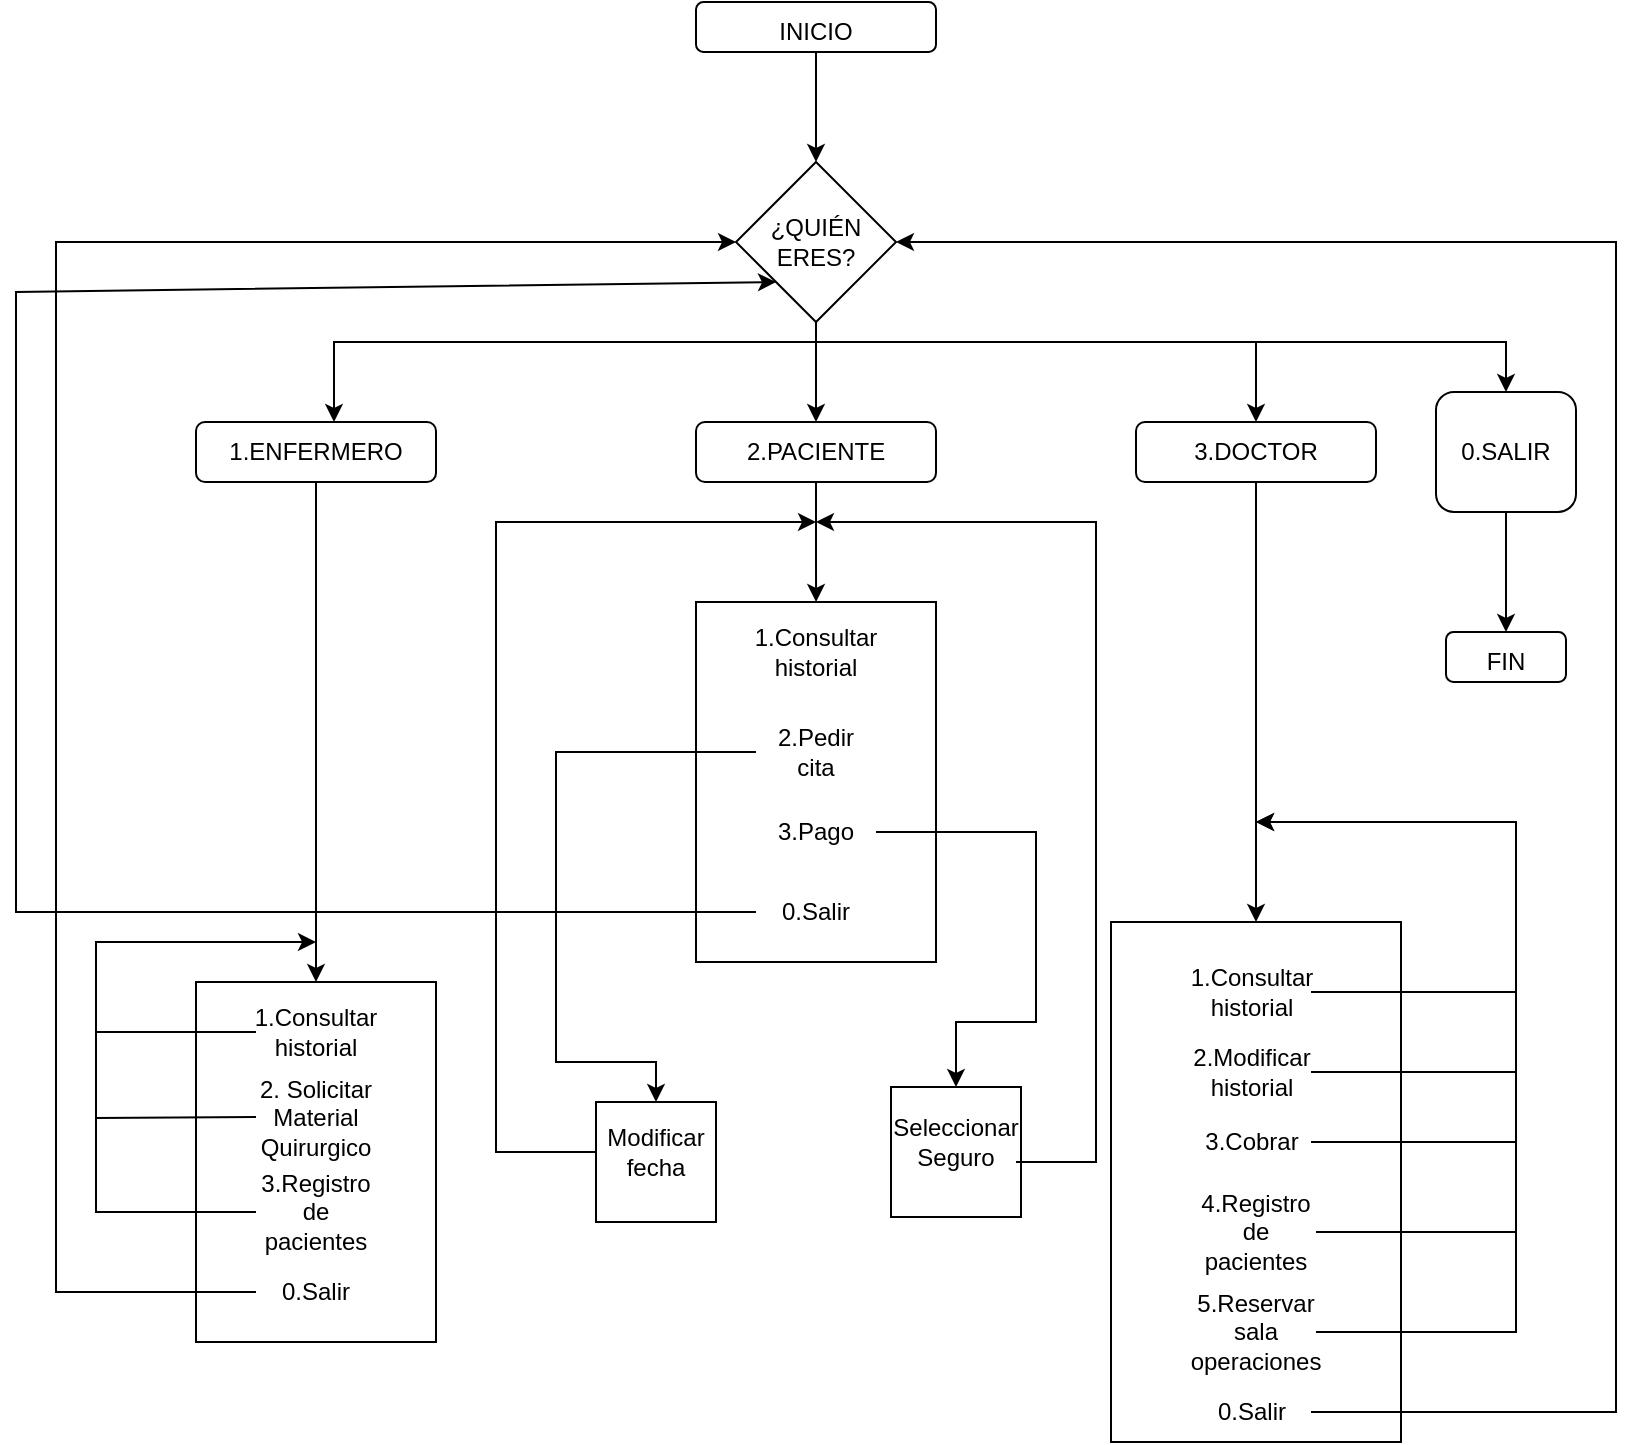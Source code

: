 <mxfile version="16.5.1" type="device"><diagram id="cNf9Y46AoSaL_wzR61jN" name="Página-1"><mxGraphModel dx="1141" dy="1762" grid="1" gridSize="10" guides="1" tooltips="1" connect="1" arrows="1" fold="1" page="1" pageScale="1" pageWidth="827" pageHeight="1169" math="0" shadow="0"><root><mxCell id="0"/><mxCell id="1" parent="0"/><mxCell id="qvpyTMmVt4Kg5VZEESr4-14" value="" style="rounded=0;whiteSpace=wrap;html=1;" vertex="1" parent="1"><mxGeometry x="350" y="250" width="120" height="180" as="geometry"/></mxCell><mxCell id="qvpyTMmVt4Kg5VZEESr4-13" value="" style="rounded=0;whiteSpace=wrap;html=1;" vertex="1" parent="1"><mxGeometry x="100" y="440" width="120" height="180" as="geometry"/></mxCell><mxCell id="qvpyTMmVt4Kg5VZEESr4-11" value="" style="rounded=0;whiteSpace=wrap;html=1;" vertex="1" parent="1"><mxGeometry x="557.5" y="410" width="145" height="260" as="geometry"/></mxCell><mxCell id="qvpyTMmVt4Kg5VZEESr4-7" value="" style="rhombus;whiteSpace=wrap;html=1;" vertex="1" parent="1"><mxGeometry x="370" y="30" width="80" height="80" as="geometry"/></mxCell><mxCell id="OWxvko6_gMH-jTa4X0hy-51" value="" style="rounded=1;whiteSpace=wrap;html=1;" parent="1" vertex="1"><mxGeometry x="350" y="-50" width="120" height="25" as="geometry"/></mxCell><mxCell id="OWxvko6_gMH-jTa4X0hy-48" value="" style="rounded=1;whiteSpace=wrap;html=1;" parent="1" vertex="1"><mxGeometry x="720" y="145" width="70" height="60" as="geometry"/></mxCell><mxCell id="OWxvko6_gMH-jTa4X0hy-47" value="" style="rounded=1;whiteSpace=wrap;html=1;" parent="1" vertex="1"><mxGeometry x="570" y="160" width="120" height="30" as="geometry"/></mxCell><mxCell id="OWxvko6_gMH-jTa4X0hy-46" value="" style="rounded=1;whiteSpace=wrap;html=1;" parent="1" vertex="1"><mxGeometry x="350" y="160" width="120" height="30" as="geometry"/></mxCell><mxCell id="OWxvko6_gMH-jTa4X0hy-45" value="" style="rounded=1;whiteSpace=wrap;html=1;" parent="1" vertex="1"><mxGeometry x="100" y="160" width="120" height="30" as="geometry"/></mxCell><mxCell id="OWxvko6_gMH-jTa4X0hy-4" value="3.DOCTOR" style="text;html=1;strokeColor=none;fillColor=none;align=center;verticalAlign=middle;whiteSpace=wrap;rounded=0;" parent="1" vertex="1"><mxGeometry x="600" y="160" width="60" height="30" as="geometry"/></mxCell><mxCell id="OWxvko6_gMH-jTa4X0hy-5" value="1.ENFERMERO" style="text;html=1;strokeColor=none;fillColor=none;align=center;verticalAlign=middle;whiteSpace=wrap;rounded=0;" parent="1" vertex="1"><mxGeometry x="130" y="160" width="60" height="30" as="geometry"/></mxCell><mxCell id="OWxvko6_gMH-jTa4X0hy-6" value="2.PACIENTE" style="text;html=1;strokeColor=none;fillColor=none;align=center;verticalAlign=middle;whiteSpace=wrap;rounded=0;" parent="1" vertex="1"><mxGeometry x="380" y="160" width="60" height="30" as="geometry"/></mxCell><mxCell id="OWxvko6_gMH-jTa4X0hy-7" value="0.SALIR" style="text;html=1;strokeColor=none;fillColor=none;align=center;verticalAlign=middle;whiteSpace=wrap;rounded=0;" parent="1" vertex="1"><mxGeometry x="725" y="160" width="60" height="30" as="geometry"/></mxCell><mxCell id="OWxvko6_gMH-jTa4X0hy-10" value="" style="endArrow=classic;html=1;rounded=0;exitX=0.5;exitY=1;exitDx=0;exitDy=0;entryX=0.5;entryY=0;entryDx=0;entryDy=0;" parent="1" source="OWxvko6_gMH-jTa4X0hy-47" target="qvpyTMmVt4Kg5VZEESr4-11" edge="1"><mxGeometry width="50" height="50" relative="1" as="geometry"><mxPoint x="640" y="190" as="sourcePoint"/><mxPoint x="639" y="410" as="targetPoint"/><Array as="points"><mxPoint x="630" y="260"/></Array></mxGeometry></mxCell><mxCell id="OWxvko6_gMH-jTa4X0hy-14" value="1.Consultar historial" style="text;html=1;strokeColor=none;fillColor=none;align=center;verticalAlign=middle;whiteSpace=wrap;rounded=0;" parent="1" vertex="1"><mxGeometry x="597.5" y="430" width="60" height="30" as="geometry"/></mxCell><mxCell id="OWxvko6_gMH-jTa4X0hy-15" value="2.Modificar historial" style="text;html=1;strokeColor=none;fillColor=none;align=center;verticalAlign=middle;whiteSpace=wrap;rounded=0;" parent="1" vertex="1"><mxGeometry x="597.5" y="470" width="60" height="30" as="geometry"/></mxCell><mxCell id="OWxvko6_gMH-jTa4X0hy-16" value="3.Cobrar" style="text;html=1;strokeColor=none;fillColor=none;align=center;verticalAlign=middle;whiteSpace=wrap;rounded=0;" parent="1" vertex="1"><mxGeometry x="597.5" y="505" width="60" height="30" as="geometry"/></mxCell><mxCell id="OWxvko6_gMH-jTa4X0hy-17" value="0.Salir" style="text;html=1;strokeColor=none;fillColor=none;align=center;verticalAlign=middle;whiteSpace=wrap;rounded=0;" parent="1" vertex="1"><mxGeometry x="597.5" y="640" width="60" height="30" as="geometry"/></mxCell><mxCell id="OWxvko6_gMH-jTa4X0hy-18" value="" style="endArrow=classic;html=1;rounded=0;exitX=0.5;exitY=1;exitDx=0;exitDy=0;entryX=0.5;entryY=0;entryDx=0;entryDy=0;" parent="1" source="OWxvko6_gMH-jTa4X0hy-5" target="qvpyTMmVt4Kg5VZEESr4-13" edge="1"><mxGeometry width="50" height="50" relative="1" as="geometry"><mxPoint x="420" y="380" as="sourcePoint"/><mxPoint x="130" y="440" as="targetPoint"/><Array as="points"/></mxGeometry></mxCell><mxCell id="OWxvko6_gMH-jTa4X0hy-20" value="1.Consultar historial" style="text;html=1;strokeColor=none;fillColor=none;align=center;verticalAlign=middle;whiteSpace=wrap;rounded=0;" parent="1" vertex="1"><mxGeometry x="130" y="450" width="60" height="30" as="geometry"/></mxCell><mxCell id="OWxvko6_gMH-jTa4X0hy-23" value="0.Salir" style="text;html=1;strokeColor=none;fillColor=none;align=center;verticalAlign=middle;whiteSpace=wrap;rounded=0;" parent="1" vertex="1"><mxGeometry x="130" y="580" width="60" height="30" as="geometry"/></mxCell><mxCell id="OWxvko6_gMH-jTa4X0hy-24" value="" style="endArrow=classic;html=1;rounded=0;exitX=0.5;exitY=1;exitDx=0;exitDy=0;entryX=0.478;entryY=0;entryDx=0;entryDy=0;entryPerimeter=0;" parent="1" source="OWxvko6_gMH-jTa4X0hy-6" edge="1"><mxGeometry width="50" height="50" relative="1" as="geometry"><mxPoint x="390" y="227.5" as="sourcePoint"/><mxPoint x="410.04" y="250" as="targetPoint"/><Array as="points"><mxPoint x="410" y="228"/></Array></mxGeometry></mxCell><mxCell id="OWxvko6_gMH-jTa4X0hy-26" value="1.Consultar historial" style="text;html=1;strokeColor=none;fillColor=none;align=center;verticalAlign=middle;whiteSpace=wrap;rounded=0;" parent="1" vertex="1"><mxGeometry x="380" y="260" width="60" height="30" as="geometry"/></mxCell><mxCell id="OWxvko6_gMH-jTa4X0hy-27" value="2.Pedir cita" style="text;html=1;strokeColor=none;fillColor=none;align=center;verticalAlign=middle;whiteSpace=wrap;rounded=0;" parent="1" vertex="1"><mxGeometry x="380" y="310" width="60" height="30" as="geometry"/></mxCell><mxCell id="OWxvko6_gMH-jTa4X0hy-28" value="3.Pago" style="text;html=1;strokeColor=none;fillColor=none;align=center;verticalAlign=middle;whiteSpace=wrap;rounded=0;" parent="1" vertex="1"><mxGeometry x="380" y="350" width="60" height="30" as="geometry"/></mxCell><mxCell id="OWxvko6_gMH-jTa4X0hy-29" value="0.Salir" style="text;html=1;strokeColor=none;fillColor=none;align=center;verticalAlign=middle;whiteSpace=wrap;rounded=0;" parent="1" vertex="1"><mxGeometry x="380" y="390" width="60" height="30" as="geometry"/></mxCell><mxCell id="OWxvko6_gMH-jTa4X0hy-30" value="" style="endArrow=classic;html=1;rounded=0;exitX=0;exitY=0.5;exitDx=0;exitDy=0;entryX=0.5;entryY=0;entryDx=0;entryDy=0;" parent="1" source="OWxvko6_gMH-jTa4X0hy-27" target="OWxvko6_gMH-jTa4X0hy-32" edge="1"><mxGeometry width="50" height="50" relative="1" as="geometry"><mxPoint x="430" y="540" as="sourcePoint"/><mxPoint x="240" y="680" as="targetPoint"/><Array as="points"><mxPoint x="280" y="325"/><mxPoint x="280" y="480"/><mxPoint x="330" y="480"/></Array></mxGeometry></mxCell><mxCell id="OWxvko6_gMH-jTa4X0hy-32" value="" style="whiteSpace=wrap;html=1;aspect=fixed;" parent="1" vertex="1"><mxGeometry x="300" y="500" width="60" height="60" as="geometry"/></mxCell><mxCell id="OWxvko6_gMH-jTa4X0hy-33" value="Modificar fecha" style="text;html=1;strokeColor=none;fillColor=none;align=center;verticalAlign=middle;whiteSpace=wrap;rounded=0;" parent="1" vertex="1"><mxGeometry x="300" y="510" width="60" height="30" as="geometry"/></mxCell><mxCell id="OWxvko6_gMH-jTa4X0hy-34" value="" style="endArrow=classic;html=1;rounded=0;exitX=1;exitY=0.5;exitDx=0;exitDy=0;entryX=0.5;entryY=0;entryDx=0;entryDy=0;" parent="1" source="OWxvko6_gMH-jTa4X0hy-28" target="OWxvko6_gMH-jTa4X0hy-36" edge="1"><mxGeometry width="50" height="50" relative="1" as="geometry"><mxPoint x="730" y="510" as="sourcePoint"/><mxPoint x="470" y="655" as="targetPoint"/><Array as="points"><mxPoint x="520" y="365"/><mxPoint x="520" y="460"/><mxPoint x="480" y="460"/></Array></mxGeometry></mxCell><mxCell id="OWxvko6_gMH-jTa4X0hy-36" value="" style="whiteSpace=wrap;html=1;aspect=fixed;" parent="1" vertex="1"><mxGeometry x="447.5" y="492.5" width="65" height="65" as="geometry"/></mxCell><mxCell id="OWxvko6_gMH-jTa4X0hy-37" value="Seleccionar Seguro" style="text;html=1;strokeColor=none;fillColor=none;align=center;verticalAlign=middle;whiteSpace=wrap;rounded=0;" parent="1" vertex="1"><mxGeometry x="450" y="505" width="60" height="30" as="geometry"/></mxCell><mxCell id="OWxvko6_gMH-jTa4X0hy-38" value="" style="endArrow=classic;html=1;rounded=0;exitX=0;exitY=0.5;exitDx=0;exitDy=0;" parent="1" source="OWxvko6_gMH-jTa4X0hy-23" target="OWxvko6_gMH-jTa4X0hy-58" edge="1"><mxGeometry width="50" height="50" relative="1" as="geometry"><mxPoint x="90" y="525" as="sourcePoint"/><mxPoint x="285" y="80" as="targetPoint"/><Array as="points"><mxPoint x="30" y="595"/><mxPoint x="30" y="490"/><mxPoint x="30" y="430"/><mxPoint x="30" y="270"/><mxPoint x="30" y="70"/></Array></mxGeometry></mxCell><mxCell id="OWxvko6_gMH-jTa4X0hy-39" value="" style="endArrow=classic;html=1;rounded=0;exitX=0;exitY=0.5;exitDx=0;exitDy=0;entryX=0;entryY=1;entryDx=0;entryDy=0;" parent="1" source="OWxvko6_gMH-jTa4X0hy-29" target="qvpyTMmVt4Kg5VZEESr4-7" edge="1"><mxGeometry width="50" height="50" relative="1" as="geometry"><mxPoint x="170" y="535" as="sourcePoint"/><mxPoint x="360" y="95" as="targetPoint"/><Array as="points"><mxPoint x="280" y="405"/><mxPoint x="10" y="405"/><mxPoint x="10" y="95"/></Array></mxGeometry></mxCell><mxCell id="OWxvko6_gMH-jTa4X0hy-40" value="" style="endArrow=classic;html=1;rounded=0;entryX=1;entryY=0.5;entryDx=0;entryDy=0;" parent="1" source="OWxvko6_gMH-jTa4X0hy-17" target="OWxvko6_gMH-jTa4X0hy-58" edge="1"><mxGeometry width="50" height="50" relative="1" as="geometry"><mxPoint x="690" y="585" as="sourcePoint"/><mxPoint x="535" y="80" as="targetPoint"/><Array as="points"><mxPoint x="810" y="655"/><mxPoint x="810" y="280"/><mxPoint x="810" y="70"/></Array></mxGeometry></mxCell><mxCell id="OWxvko6_gMH-jTa4X0hy-42" value="" style="endArrow=classic;html=1;rounded=0;exitX=0.5;exitY=1;exitDx=0;exitDy=0;entryX=0.5;entryY=0;entryDx=0;entryDy=0;" parent="1" target="OWxvko6_gMH-jTa4X0hy-6" edge="1"><mxGeometry width="50" height="50" relative="1" as="geometry"><mxPoint x="410" y="110" as="sourcePoint"/><mxPoint x="470" y="260" as="targetPoint"/></mxGeometry></mxCell><mxCell id="OWxvko6_gMH-jTa4X0hy-43" value="" style="endArrow=classic;html=1;rounded=0;entryX=0.5;entryY=0;entryDx=0;entryDy=0;" parent="1" target="OWxvko6_gMH-jTa4X0hy-4" edge="1"><mxGeometry width="50" height="50" relative="1" as="geometry"><mxPoint x="410" y="120" as="sourcePoint"/><mxPoint x="470" y="260" as="targetPoint"/><Array as="points"><mxPoint x="630" y="120"/></Array></mxGeometry></mxCell><mxCell id="OWxvko6_gMH-jTa4X0hy-44" value="" style="endArrow=classic;html=1;rounded=0;entryX=0.65;entryY=0;entryDx=0;entryDy=0;entryPerimeter=0;" parent="1" target="OWxvko6_gMH-jTa4X0hy-5" edge="1"><mxGeometry width="50" height="50" relative="1" as="geometry"><mxPoint x="410" y="120" as="sourcePoint"/><mxPoint x="470" y="260" as="targetPoint"/><Array as="points"><mxPoint x="169" y="120"/></Array></mxGeometry></mxCell><mxCell id="OWxvko6_gMH-jTa4X0hy-49" value="" style="endArrow=classic;html=1;rounded=0;entryX=0.5;entryY=0;entryDx=0;entryDy=0;" parent="1" target="OWxvko6_gMH-jTa4X0hy-48" edge="1"><mxGeometry width="50" height="50" relative="1" as="geometry"><mxPoint x="410" y="120" as="sourcePoint"/><mxPoint x="760" y="120" as="targetPoint"/><Array as="points"><mxPoint x="755" y="120"/></Array></mxGeometry></mxCell><mxCell id="OWxvko6_gMH-jTa4X0hy-50" value="INICIO" style="text;html=1;strokeColor=none;fillColor=none;align=center;verticalAlign=middle;whiteSpace=wrap;rounded=0;" parent="1" vertex="1"><mxGeometry x="380" y="-50" width="60" height="30" as="geometry"/></mxCell><mxCell id="OWxvko6_gMH-jTa4X0hy-52" value="" style="rounded=1;whiteSpace=wrap;html=1;" parent="1" vertex="1"><mxGeometry x="725" y="265" width="60" height="25" as="geometry"/></mxCell><mxCell id="OWxvko6_gMH-jTa4X0hy-53" value="FIN" style="text;html=1;strokeColor=none;fillColor=none;align=center;verticalAlign=middle;whiteSpace=wrap;rounded=0;" parent="1" vertex="1"><mxGeometry x="725" y="265" width="60" height="30" as="geometry"/></mxCell><mxCell id="OWxvko6_gMH-jTa4X0hy-54" value="" style="endArrow=classic;html=1;rounded=0;entryX=0.5;entryY=0;entryDx=0;entryDy=0;exitX=0.5;exitY=1;exitDx=0;exitDy=0;" parent="1" target="OWxvko6_gMH-jTa4X0hy-53" edge="1" source="OWxvko6_gMH-jTa4X0hy-48"><mxGeometry width="50" height="50" relative="1" as="geometry"><mxPoint x="760" y="190" as="sourcePoint"/><mxPoint x="755" y="220" as="targetPoint"/></mxGeometry></mxCell><mxCell id="OWxvko6_gMH-jTa4X0hy-55" value="" style="endArrow=classic;html=1;rounded=0;exitX=0;exitY=0.5;exitDx=0;exitDy=0;" parent="1" source="OWxvko6_gMH-jTa4X0hy-33" edge="1"><mxGeometry width="50" height="50" relative="1" as="geometry"><mxPoint x="430" y="430" as="sourcePoint"/><mxPoint x="410" y="210" as="targetPoint"/><Array as="points"><mxPoint x="250" y="525"/><mxPoint x="250" y="210"/></Array></mxGeometry></mxCell><mxCell id="OWxvko6_gMH-jTa4X0hy-56" value="" style="endArrow=classic;html=1;rounded=0;" parent="1" edge="1"><mxGeometry width="50" height="50" relative="1" as="geometry"><mxPoint x="510" y="530" as="sourcePoint"/><mxPoint x="410" y="210" as="targetPoint"/><Array as="points"><mxPoint x="550" y="530"/><mxPoint x="550" y="210"/></Array></mxGeometry></mxCell><mxCell id="OWxvko6_gMH-jTa4X0hy-58" value="¿QUIÉN ERES?" style="text;html=1;strokeColor=none;fillColor=none;align=center;verticalAlign=middle;whiteSpace=wrap;rounded=0;" parent="1" vertex="1"><mxGeometry x="370" y="45" width="80" height="50" as="geometry"/></mxCell><mxCell id="qvpyTMmVt4Kg5VZEESr4-1" value="2. Solicitar Material Quirurgico" style="text;html=1;strokeColor=none;fillColor=none;align=center;verticalAlign=middle;whiteSpace=wrap;rounded=0;" vertex="1" parent="1"><mxGeometry x="130" y="492.5" width="60" height="30" as="geometry"/></mxCell><mxCell id="qvpyTMmVt4Kg5VZEESr4-3" value="3.Registro de pacientes" style="text;html=1;strokeColor=none;fillColor=none;align=center;verticalAlign=middle;whiteSpace=wrap;rounded=0;" vertex="1" parent="1"><mxGeometry x="130" y="540" width="60" height="30" as="geometry"/></mxCell><mxCell id="qvpyTMmVt4Kg5VZEESr4-8" value="" style="endArrow=classic;html=1;rounded=0;exitX=0.5;exitY=1;exitDx=0;exitDy=0;" edge="1" parent="1" source="OWxvko6_gMH-jTa4X0hy-51" target="qvpyTMmVt4Kg5VZEESr4-7"><mxGeometry width="50" height="50" relative="1" as="geometry"><mxPoint x="550" y="200" as="sourcePoint"/><mxPoint x="600" y="150" as="targetPoint"/></mxGeometry></mxCell><mxCell id="qvpyTMmVt4Kg5VZEESr4-17" style="edgeStyle=orthogonalEdgeStyle;rounded=0;orthogonalLoop=1;jettySize=auto;html=1;" edge="1" parent="1" source="qvpyTMmVt4Kg5VZEESr4-9"><mxGeometry relative="1" as="geometry"><mxPoint x="630" y="360" as="targetPoint"/><Array as="points"><mxPoint x="760" y="565"/><mxPoint x="760" y="360"/></Array></mxGeometry></mxCell><mxCell id="qvpyTMmVt4Kg5VZEESr4-9" value="4.Registro de pacientes" style="text;html=1;strokeColor=none;fillColor=none;align=center;verticalAlign=middle;whiteSpace=wrap;rounded=0;" vertex="1" parent="1"><mxGeometry x="600" y="550" width="60" height="30" as="geometry"/></mxCell><mxCell id="qvpyTMmVt4Kg5VZEESr4-16" style="edgeStyle=orthogonalEdgeStyle;rounded=0;orthogonalLoop=1;jettySize=auto;html=1;" edge="1" parent="1" source="qvpyTMmVt4Kg5VZEESr4-10"><mxGeometry relative="1" as="geometry"><mxPoint x="630" y="360" as="targetPoint"/><Array as="points"><mxPoint x="760" y="615"/><mxPoint x="760" y="360"/></Array></mxGeometry></mxCell><mxCell id="qvpyTMmVt4Kg5VZEESr4-10" value="5.Reservar sala operaciones" style="text;html=1;strokeColor=none;fillColor=none;align=center;verticalAlign=middle;whiteSpace=wrap;rounded=0;" vertex="1" parent="1"><mxGeometry x="600" y="600" width="60" height="30" as="geometry"/></mxCell><mxCell id="qvpyTMmVt4Kg5VZEESr4-18" value="" style="endArrow=none;html=1;rounded=0;exitX=1;exitY=0.5;exitDx=0;exitDy=0;" edge="1" parent="1" source="OWxvko6_gMH-jTa4X0hy-16"><mxGeometry width="50" height="50" relative="1" as="geometry"><mxPoint x="560" y="480" as="sourcePoint"/><mxPoint x="760" y="520" as="targetPoint"/></mxGeometry></mxCell><mxCell id="qvpyTMmVt4Kg5VZEESr4-19" value="" style="endArrow=none;html=1;rounded=0;entryX=1;entryY=0.5;entryDx=0;entryDy=0;" edge="1" parent="1" target="OWxvko6_gMH-jTa4X0hy-15"><mxGeometry width="50" height="50" relative="1" as="geometry"><mxPoint x="760" y="485" as="sourcePoint"/><mxPoint x="610" y="430" as="targetPoint"/></mxGeometry></mxCell><mxCell id="qvpyTMmVt4Kg5VZEESr4-20" value="" style="endArrow=none;html=1;rounded=0;entryX=1;entryY=0.5;entryDx=0;entryDy=0;" edge="1" parent="1" target="OWxvko6_gMH-jTa4X0hy-14"><mxGeometry width="50" height="50" relative="1" as="geometry"><mxPoint x="760" y="445" as="sourcePoint"/><mxPoint x="610" y="430" as="targetPoint"/></mxGeometry></mxCell><mxCell id="qvpyTMmVt4Kg5VZEESr4-21" value="" style="endArrow=classic;html=1;rounded=0;exitX=0;exitY=0.5;exitDx=0;exitDy=0;" edge="1" parent="1" source="qvpyTMmVt4Kg5VZEESr4-3"><mxGeometry width="50" height="50" relative="1" as="geometry"><mxPoint x="160" y="530" as="sourcePoint"/><mxPoint x="160" y="420" as="targetPoint"/><Array as="points"><mxPoint x="50" y="555"/><mxPoint x="50" y="420"/></Array></mxGeometry></mxCell><mxCell id="qvpyTMmVt4Kg5VZEESr4-22" value="" style="endArrow=none;html=1;rounded=0;entryX=0;entryY=0.5;entryDx=0;entryDy=0;" edge="1" parent="1" target="OWxvko6_gMH-jTa4X0hy-20"><mxGeometry width="50" height="50" relative="1" as="geometry"><mxPoint x="50" y="465" as="sourcePoint"/><mxPoint x="80" y="460" as="targetPoint"/></mxGeometry></mxCell><mxCell id="qvpyTMmVt4Kg5VZEESr4-24" value="" style="endArrow=none;html=1;rounded=0;entryX=0;entryY=0.5;entryDx=0;entryDy=0;" edge="1" parent="1" target="qvpyTMmVt4Kg5VZEESr4-1"><mxGeometry width="50" height="50" relative="1" as="geometry"><mxPoint x="50" y="508" as="sourcePoint"/><mxPoint x="110" y="490" as="targetPoint"/></mxGeometry></mxCell></root></mxGraphModel></diagram></mxfile>